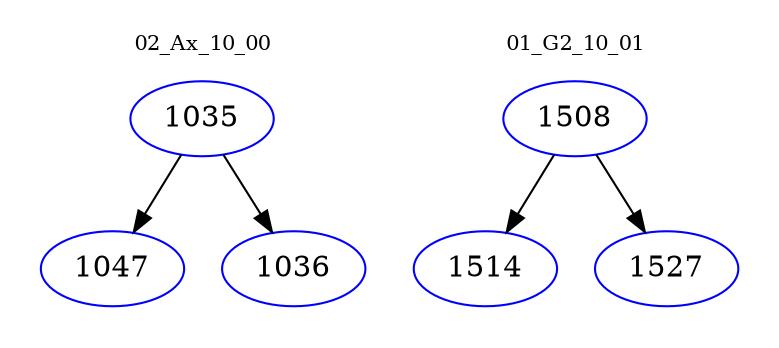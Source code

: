 digraph{
subgraph cluster_0 {
color = white
label = "02_Ax_10_00";
fontsize=10;
T0_1035 [label="1035", color="blue"]
T0_1035 -> T0_1047 [color="black"]
T0_1047 [label="1047", color="blue"]
T0_1035 -> T0_1036 [color="black"]
T0_1036 [label="1036", color="blue"]
}
subgraph cluster_1 {
color = white
label = "01_G2_10_01";
fontsize=10;
T1_1508 [label="1508", color="blue"]
T1_1508 -> T1_1514 [color="black"]
T1_1514 [label="1514", color="blue"]
T1_1508 -> T1_1527 [color="black"]
T1_1527 [label="1527", color="blue"]
}
}
